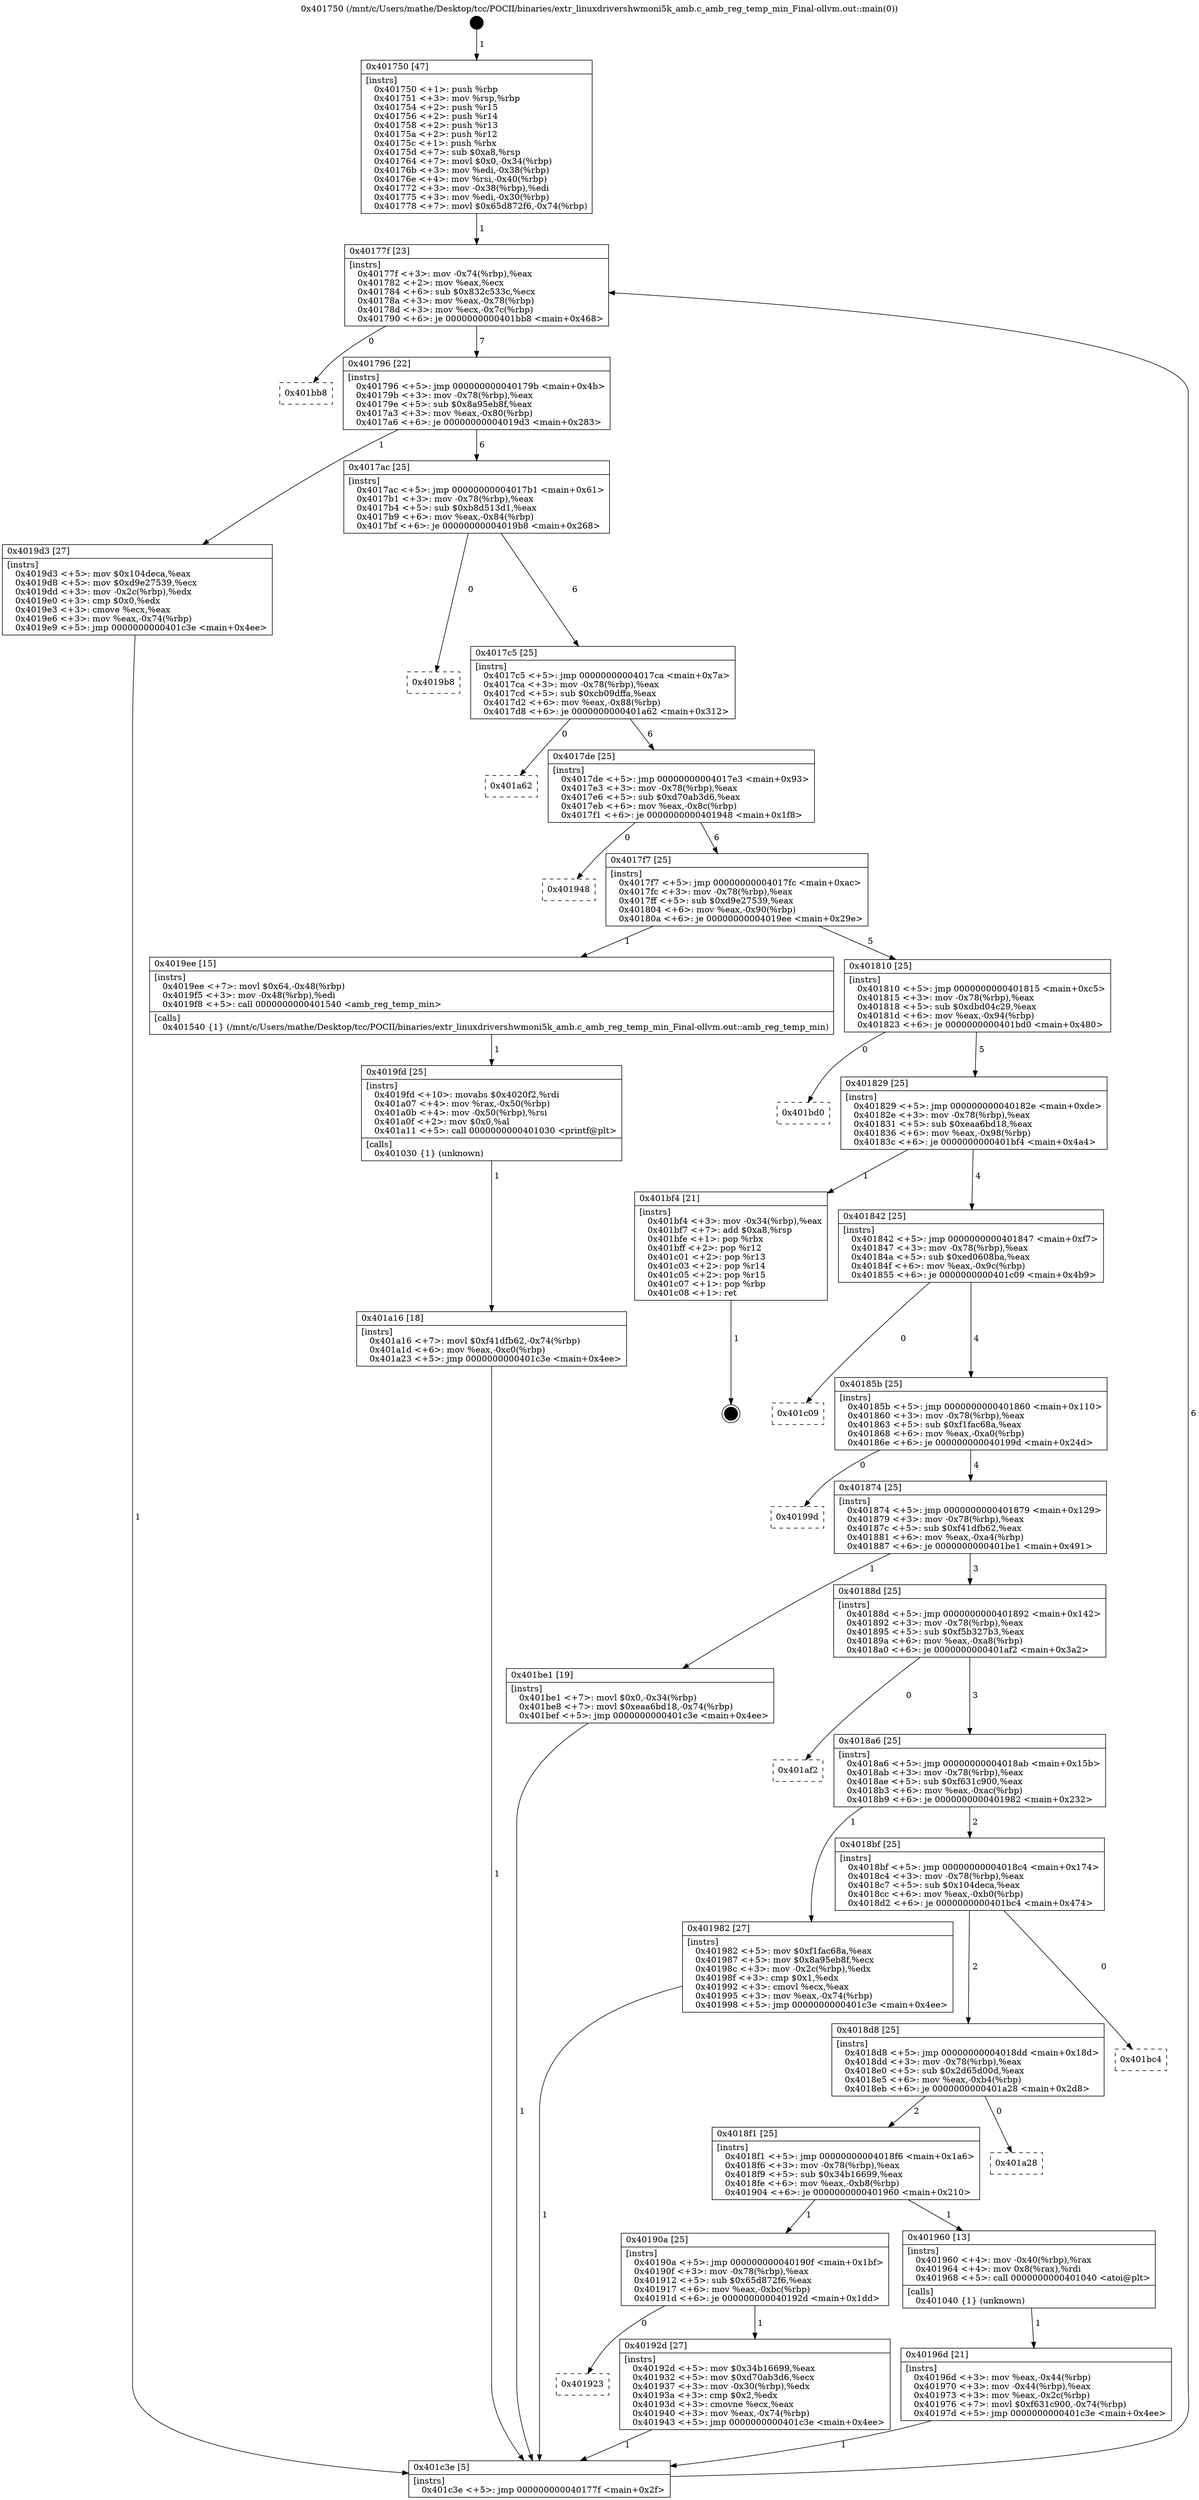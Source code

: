 digraph "0x401750" {
  label = "0x401750 (/mnt/c/Users/mathe/Desktop/tcc/POCII/binaries/extr_linuxdrivershwmoni5k_amb.c_amb_reg_temp_min_Final-ollvm.out::main(0))"
  labelloc = "t"
  node[shape=record]

  Entry [label="",width=0.3,height=0.3,shape=circle,fillcolor=black,style=filled]
  "0x40177f" [label="{
     0x40177f [23]\l
     | [instrs]\l
     &nbsp;&nbsp;0x40177f \<+3\>: mov -0x74(%rbp),%eax\l
     &nbsp;&nbsp;0x401782 \<+2\>: mov %eax,%ecx\l
     &nbsp;&nbsp;0x401784 \<+6\>: sub $0x832c533c,%ecx\l
     &nbsp;&nbsp;0x40178a \<+3\>: mov %eax,-0x78(%rbp)\l
     &nbsp;&nbsp;0x40178d \<+3\>: mov %ecx,-0x7c(%rbp)\l
     &nbsp;&nbsp;0x401790 \<+6\>: je 0000000000401bb8 \<main+0x468\>\l
  }"]
  "0x401bb8" [label="{
     0x401bb8\l
  }", style=dashed]
  "0x401796" [label="{
     0x401796 [22]\l
     | [instrs]\l
     &nbsp;&nbsp;0x401796 \<+5\>: jmp 000000000040179b \<main+0x4b\>\l
     &nbsp;&nbsp;0x40179b \<+3\>: mov -0x78(%rbp),%eax\l
     &nbsp;&nbsp;0x40179e \<+5\>: sub $0x8a95eb8f,%eax\l
     &nbsp;&nbsp;0x4017a3 \<+3\>: mov %eax,-0x80(%rbp)\l
     &nbsp;&nbsp;0x4017a6 \<+6\>: je 00000000004019d3 \<main+0x283\>\l
  }"]
  Exit [label="",width=0.3,height=0.3,shape=circle,fillcolor=black,style=filled,peripheries=2]
  "0x4019d3" [label="{
     0x4019d3 [27]\l
     | [instrs]\l
     &nbsp;&nbsp;0x4019d3 \<+5\>: mov $0x104deca,%eax\l
     &nbsp;&nbsp;0x4019d8 \<+5\>: mov $0xd9e27539,%ecx\l
     &nbsp;&nbsp;0x4019dd \<+3\>: mov -0x2c(%rbp),%edx\l
     &nbsp;&nbsp;0x4019e0 \<+3\>: cmp $0x0,%edx\l
     &nbsp;&nbsp;0x4019e3 \<+3\>: cmove %ecx,%eax\l
     &nbsp;&nbsp;0x4019e6 \<+3\>: mov %eax,-0x74(%rbp)\l
     &nbsp;&nbsp;0x4019e9 \<+5\>: jmp 0000000000401c3e \<main+0x4ee\>\l
  }"]
  "0x4017ac" [label="{
     0x4017ac [25]\l
     | [instrs]\l
     &nbsp;&nbsp;0x4017ac \<+5\>: jmp 00000000004017b1 \<main+0x61\>\l
     &nbsp;&nbsp;0x4017b1 \<+3\>: mov -0x78(%rbp),%eax\l
     &nbsp;&nbsp;0x4017b4 \<+5\>: sub $0xb8d513d1,%eax\l
     &nbsp;&nbsp;0x4017b9 \<+6\>: mov %eax,-0x84(%rbp)\l
     &nbsp;&nbsp;0x4017bf \<+6\>: je 00000000004019b8 \<main+0x268\>\l
  }"]
  "0x401a16" [label="{
     0x401a16 [18]\l
     | [instrs]\l
     &nbsp;&nbsp;0x401a16 \<+7\>: movl $0xf41dfb62,-0x74(%rbp)\l
     &nbsp;&nbsp;0x401a1d \<+6\>: mov %eax,-0xc0(%rbp)\l
     &nbsp;&nbsp;0x401a23 \<+5\>: jmp 0000000000401c3e \<main+0x4ee\>\l
  }"]
  "0x4019b8" [label="{
     0x4019b8\l
  }", style=dashed]
  "0x4017c5" [label="{
     0x4017c5 [25]\l
     | [instrs]\l
     &nbsp;&nbsp;0x4017c5 \<+5\>: jmp 00000000004017ca \<main+0x7a\>\l
     &nbsp;&nbsp;0x4017ca \<+3\>: mov -0x78(%rbp),%eax\l
     &nbsp;&nbsp;0x4017cd \<+5\>: sub $0xcb09dffa,%eax\l
     &nbsp;&nbsp;0x4017d2 \<+6\>: mov %eax,-0x88(%rbp)\l
     &nbsp;&nbsp;0x4017d8 \<+6\>: je 0000000000401a62 \<main+0x312\>\l
  }"]
  "0x4019fd" [label="{
     0x4019fd [25]\l
     | [instrs]\l
     &nbsp;&nbsp;0x4019fd \<+10\>: movabs $0x4020f2,%rdi\l
     &nbsp;&nbsp;0x401a07 \<+4\>: mov %rax,-0x50(%rbp)\l
     &nbsp;&nbsp;0x401a0b \<+4\>: mov -0x50(%rbp),%rsi\l
     &nbsp;&nbsp;0x401a0f \<+2\>: mov $0x0,%al\l
     &nbsp;&nbsp;0x401a11 \<+5\>: call 0000000000401030 \<printf@plt\>\l
     | [calls]\l
     &nbsp;&nbsp;0x401030 \{1\} (unknown)\l
  }"]
  "0x401a62" [label="{
     0x401a62\l
  }", style=dashed]
  "0x4017de" [label="{
     0x4017de [25]\l
     | [instrs]\l
     &nbsp;&nbsp;0x4017de \<+5\>: jmp 00000000004017e3 \<main+0x93\>\l
     &nbsp;&nbsp;0x4017e3 \<+3\>: mov -0x78(%rbp),%eax\l
     &nbsp;&nbsp;0x4017e6 \<+5\>: sub $0xd70ab3d6,%eax\l
     &nbsp;&nbsp;0x4017eb \<+6\>: mov %eax,-0x8c(%rbp)\l
     &nbsp;&nbsp;0x4017f1 \<+6\>: je 0000000000401948 \<main+0x1f8\>\l
  }"]
  "0x40196d" [label="{
     0x40196d [21]\l
     | [instrs]\l
     &nbsp;&nbsp;0x40196d \<+3\>: mov %eax,-0x44(%rbp)\l
     &nbsp;&nbsp;0x401970 \<+3\>: mov -0x44(%rbp),%eax\l
     &nbsp;&nbsp;0x401973 \<+3\>: mov %eax,-0x2c(%rbp)\l
     &nbsp;&nbsp;0x401976 \<+7\>: movl $0xf631c900,-0x74(%rbp)\l
     &nbsp;&nbsp;0x40197d \<+5\>: jmp 0000000000401c3e \<main+0x4ee\>\l
  }"]
  "0x401948" [label="{
     0x401948\l
  }", style=dashed]
  "0x4017f7" [label="{
     0x4017f7 [25]\l
     | [instrs]\l
     &nbsp;&nbsp;0x4017f7 \<+5\>: jmp 00000000004017fc \<main+0xac\>\l
     &nbsp;&nbsp;0x4017fc \<+3\>: mov -0x78(%rbp),%eax\l
     &nbsp;&nbsp;0x4017ff \<+5\>: sub $0xd9e27539,%eax\l
     &nbsp;&nbsp;0x401804 \<+6\>: mov %eax,-0x90(%rbp)\l
     &nbsp;&nbsp;0x40180a \<+6\>: je 00000000004019ee \<main+0x29e\>\l
  }"]
  "0x401750" [label="{
     0x401750 [47]\l
     | [instrs]\l
     &nbsp;&nbsp;0x401750 \<+1\>: push %rbp\l
     &nbsp;&nbsp;0x401751 \<+3\>: mov %rsp,%rbp\l
     &nbsp;&nbsp;0x401754 \<+2\>: push %r15\l
     &nbsp;&nbsp;0x401756 \<+2\>: push %r14\l
     &nbsp;&nbsp;0x401758 \<+2\>: push %r13\l
     &nbsp;&nbsp;0x40175a \<+2\>: push %r12\l
     &nbsp;&nbsp;0x40175c \<+1\>: push %rbx\l
     &nbsp;&nbsp;0x40175d \<+7\>: sub $0xa8,%rsp\l
     &nbsp;&nbsp;0x401764 \<+7\>: movl $0x0,-0x34(%rbp)\l
     &nbsp;&nbsp;0x40176b \<+3\>: mov %edi,-0x38(%rbp)\l
     &nbsp;&nbsp;0x40176e \<+4\>: mov %rsi,-0x40(%rbp)\l
     &nbsp;&nbsp;0x401772 \<+3\>: mov -0x38(%rbp),%edi\l
     &nbsp;&nbsp;0x401775 \<+3\>: mov %edi,-0x30(%rbp)\l
     &nbsp;&nbsp;0x401778 \<+7\>: movl $0x65d872f6,-0x74(%rbp)\l
  }"]
  "0x4019ee" [label="{
     0x4019ee [15]\l
     | [instrs]\l
     &nbsp;&nbsp;0x4019ee \<+7\>: movl $0x64,-0x48(%rbp)\l
     &nbsp;&nbsp;0x4019f5 \<+3\>: mov -0x48(%rbp),%edi\l
     &nbsp;&nbsp;0x4019f8 \<+5\>: call 0000000000401540 \<amb_reg_temp_min\>\l
     | [calls]\l
     &nbsp;&nbsp;0x401540 \{1\} (/mnt/c/Users/mathe/Desktop/tcc/POCII/binaries/extr_linuxdrivershwmoni5k_amb.c_amb_reg_temp_min_Final-ollvm.out::amb_reg_temp_min)\l
  }"]
  "0x401810" [label="{
     0x401810 [25]\l
     | [instrs]\l
     &nbsp;&nbsp;0x401810 \<+5\>: jmp 0000000000401815 \<main+0xc5\>\l
     &nbsp;&nbsp;0x401815 \<+3\>: mov -0x78(%rbp),%eax\l
     &nbsp;&nbsp;0x401818 \<+5\>: sub $0xdbd04c29,%eax\l
     &nbsp;&nbsp;0x40181d \<+6\>: mov %eax,-0x94(%rbp)\l
     &nbsp;&nbsp;0x401823 \<+6\>: je 0000000000401bd0 \<main+0x480\>\l
  }"]
  "0x401c3e" [label="{
     0x401c3e [5]\l
     | [instrs]\l
     &nbsp;&nbsp;0x401c3e \<+5\>: jmp 000000000040177f \<main+0x2f\>\l
  }"]
  "0x401bd0" [label="{
     0x401bd0\l
  }", style=dashed]
  "0x401829" [label="{
     0x401829 [25]\l
     | [instrs]\l
     &nbsp;&nbsp;0x401829 \<+5\>: jmp 000000000040182e \<main+0xde\>\l
     &nbsp;&nbsp;0x40182e \<+3\>: mov -0x78(%rbp),%eax\l
     &nbsp;&nbsp;0x401831 \<+5\>: sub $0xeaa6bd18,%eax\l
     &nbsp;&nbsp;0x401836 \<+6\>: mov %eax,-0x98(%rbp)\l
     &nbsp;&nbsp;0x40183c \<+6\>: je 0000000000401bf4 \<main+0x4a4\>\l
  }"]
  "0x401923" [label="{
     0x401923\l
  }", style=dashed]
  "0x401bf4" [label="{
     0x401bf4 [21]\l
     | [instrs]\l
     &nbsp;&nbsp;0x401bf4 \<+3\>: mov -0x34(%rbp),%eax\l
     &nbsp;&nbsp;0x401bf7 \<+7\>: add $0xa8,%rsp\l
     &nbsp;&nbsp;0x401bfe \<+1\>: pop %rbx\l
     &nbsp;&nbsp;0x401bff \<+2\>: pop %r12\l
     &nbsp;&nbsp;0x401c01 \<+2\>: pop %r13\l
     &nbsp;&nbsp;0x401c03 \<+2\>: pop %r14\l
     &nbsp;&nbsp;0x401c05 \<+2\>: pop %r15\l
     &nbsp;&nbsp;0x401c07 \<+1\>: pop %rbp\l
     &nbsp;&nbsp;0x401c08 \<+1\>: ret\l
  }"]
  "0x401842" [label="{
     0x401842 [25]\l
     | [instrs]\l
     &nbsp;&nbsp;0x401842 \<+5\>: jmp 0000000000401847 \<main+0xf7\>\l
     &nbsp;&nbsp;0x401847 \<+3\>: mov -0x78(%rbp),%eax\l
     &nbsp;&nbsp;0x40184a \<+5\>: sub $0xed0608ba,%eax\l
     &nbsp;&nbsp;0x40184f \<+6\>: mov %eax,-0x9c(%rbp)\l
     &nbsp;&nbsp;0x401855 \<+6\>: je 0000000000401c09 \<main+0x4b9\>\l
  }"]
  "0x40192d" [label="{
     0x40192d [27]\l
     | [instrs]\l
     &nbsp;&nbsp;0x40192d \<+5\>: mov $0x34b16699,%eax\l
     &nbsp;&nbsp;0x401932 \<+5\>: mov $0xd70ab3d6,%ecx\l
     &nbsp;&nbsp;0x401937 \<+3\>: mov -0x30(%rbp),%edx\l
     &nbsp;&nbsp;0x40193a \<+3\>: cmp $0x2,%edx\l
     &nbsp;&nbsp;0x40193d \<+3\>: cmovne %ecx,%eax\l
     &nbsp;&nbsp;0x401940 \<+3\>: mov %eax,-0x74(%rbp)\l
     &nbsp;&nbsp;0x401943 \<+5\>: jmp 0000000000401c3e \<main+0x4ee\>\l
  }"]
  "0x401c09" [label="{
     0x401c09\l
  }", style=dashed]
  "0x40185b" [label="{
     0x40185b [25]\l
     | [instrs]\l
     &nbsp;&nbsp;0x40185b \<+5\>: jmp 0000000000401860 \<main+0x110\>\l
     &nbsp;&nbsp;0x401860 \<+3\>: mov -0x78(%rbp),%eax\l
     &nbsp;&nbsp;0x401863 \<+5\>: sub $0xf1fac68a,%eax\l
     &nbsp;&nbsp;0x401868 \<+6\>: mov %eax,-0xa0(%rbp)\l
     &nbsp;&nbsp;0x40186e \<+6\>: je 000000000040199d \<main+0x24d\>\l
  }"]
  "0x40190a" [label="{
     0x40190a [25]\l
     | [instrs]\l
     &nbsp;&nbsp;0x40190a \<+5\>: jmp 000000000040190f \<main+0x1bf\>\l
     &nbsp;&nbsp;0x40190f \<+3\>: mov -0x78(%rbp),%eax\l
     &nbsp;&nbsp;0x401912 \<+5\>: sub $0x65d872f6,%eax\l
     &nbsp;&nbsp;0x401917 \<+6\>: mov %eax,-0xbc(%rbp)\l
     &nbsp;&nbsp;0x40191d \<+6\>: je 000000000040192d \<main+0x1dd\>\l
  }"]
  "0x40199d" [label="{
     0x40199d\l
  }", style=dashed]
  "0x401874" [label="{
     0x401874 [25]\l
     | [instrs]\l
     &nbsp;&nbsp;0x401874 \<+5\>: jmp 0000000000401879 \<main+0x129\>\l
     &nbsp;&nbsp;0x401879 \<+3\>: mov -0x78(%rbp),%eax\l
     &nbsp;&nbsp;0x40187c \<+5\>: sub $0xf41dfb62,%eax\l
     &nbsp;&nbsp;0x401881 \<+6\>: mov %eax,-0xa4(%rbp)\l
     &nbsp;&nbsp;0x401887 \<+6\>: je 0000000000401be1 \<main+0x491\>\l
  }"]
  "0x401960" [label="{
     0x401960 [13]\l
     | [instrs]\l
     &nbsp;&nbsp;0x401960 \<+4\>: mov -0x40(%rbp),%rax\l
     &nbsp;&nbsp;0x401964 \<+4\>: mov 0x8(%rax),%rdi\l
     &nbsp;&nbsp;0x401968 \<+5\>: call 0000000000401040 \<atoi@plt\>\l
     | [calls]\l
     &nbsp;&nbsp;0x401040 \{1\} (unknown)\l
  }"]
  "0x401be1" [label="{
     0x401be1 [19]\l
     | [instrs]\l
     &nbsp;&nbsp;0x401be1 \<+7\>: movl $0x0,-0x34(%rbp)\l
     &nbsp;&nbsp;0x401be8 \<+7\>: movl $0xeaa6bd18,-0x74(%rbp)\l
     &nbsp;&nbsp;0x401bef \<+5\>: jmp 0000000000401c3e \<main+0x4ee\>\l
  }"]
  "0x40188d" [label="{
     0x40188d [25]\l
     | [instrs]\l
     &nbsp;&nbsp;0x40188d \<+5\>: jmp 0000000000401892 \<main+0x142\>\l
     &nbsp;&nbsp;0x401892 \<+3\>: mov -0x78(%rbp),%eax\l
     &nbsp;&nbsp;0x401895 \<+5\>: sub $0xf5b327b3,%eax\l
     &nbsp;&nbsp;0x40189a \<+6\>: mov %eax,-0xa8(%rbp)\l
     &nbsp;&nbsp;0x4018a0 \<+6\>: je 0000000000401af2 \<main+0x3a2\>\l
  }"]
  "0x4018f1" [label="{
     0x4018f1 [25]\l
     | [instrs]\l
     &nbsp;&nbsp;0x4018f1 \<+5\>: jmp 00000000004018f6 \<main+0x1a6\>\l
     &nbsp;&nbsp;0x4018f6 \<+3\>: mov -0x78(%rbp),%eax\l
     &nbsp;&nbsp;0x4018f9 \<+5\>: sub $0x34b16699,%eax\l
     &nbsp;&nbsp;0x4018fe \<+6\>: mov %eax,-0xb8(%rbp)\l
     &nbsp;&nbsp;0x401904 \<+6\>: je 0000000000401960 \<main+0x210\>\l
  }"]
  "0x401af2" [label="{
     0x401af2\l
  }", style=dashed]
  "0x4018a6" [label="{
     0x4018a6 [25]\l
     | [instrs]\l
     &nbsp;&nbsp;0x4018a6 \<+5\>: jmp 00000000004018ab \<main+0x15b\>\l
     &nbsp;&nbsp;0x4018ab \<+3\>: mov -0x78(%rbp),%eax\l
     &nbsp;&nbsp;0x4018ae \<+5\>: sub $0xf631c900,%eax\l
     &nbsp;&nbsp;0x4018b3 \<+6\>: mov %eax,-0xac(%rbp)\l
     &nbsp;&nbsp;0x4018b9 \<+6\>: je 0000000000401982 \<main+0x232\>\l
  }"]
  "0x401a28" [label="{
     0x401a28\l
  }", style=dashed]
  "0x401982" [label="{
     0x401982 [27]\l
     | [instrs]\l
     &nbsp;&nbsp;0x401982 \<+5\>: mov $0xf1fac68a,%eax\l
     &nbsp;&nbsp;0x401987 \<+5\>: mov $0x8a95eb8f,%ecx\l
     &nbsp;&nbsp;0x40198c \<+3\>: mov -0x2c(%rbp),%edx\l
     &nbsp;&nbsp;0x40198f \<+3\>: cmp $0x1,%edx\l
     &nbsp;&nbsp;0x401992 \<+3\>: cmovl %ecx,%eax\l
     &nbsp;&nbsp;0x401995 \<+3\>: mov %eax,-0x74(%rbp)\l
     &nbsp;&nbsp;0x401998 \<+5\>: jmp 0000000000401c3e \<main+0x4ee\>\l
  }"]
  "0x4018bf" [label="{
     0x4018bf [25]\l
     | [instrs]\l
     &nbsp;&nbsp;0x4018bf \<+5\>: jmp 00000000004018c4 \<main+0x174\>\l
     &nbsp;&nbsp;0x4018c4 \<+3\>: mov -0x78(%rbp),%eax\l
     &nbsp;&nbsp;0x4018c7 \<+5\>: sub $0x104deca,%eax\l
     &nbsp;&nbsp;0x4018cc \<+6\>: mov %eax,-0xb0(%rbp)\l
     &nbsp;&nbsp;0x4018d2 \<+6\>: je 0000000000401bc4 \<main+0x474\>\l
  }"]
  "0x4018d8" [label="{
     0x4018d8 [25]\l
     | [instrs]\l
     &nbsp;&nbsp;0x4018d8 \<+5\>: jmp 00000000004018dd \<main+0x18d\>\l
     &nbsp;&nbsp;0x4018dd \<+3\>: mov -0x78(%rbp),%eax\l
     &nbsp;&nbsp;0x4018e0 \<+5\>: sub $0x2d65d00d,%eax\l
     &nbsp;&nbsp;0x4018e5 \<+6\>: mov %eax,-0xb4(%rbp)\l
     &nbsp;&nbsp;0x4018eb \<+6\>: je 0000000000401a28 \<main+0x2d8\>\l
  }"]
  "0x401bc4" [label="{
     0x401bc4\l
  }", style=dashed]
  Entry -> "0x401750" [label=" 1"]
  "0x40177f" -> "0x401bb8" [label=" 0"]
  "0x40177f" -> "0x401796" [label=" 7"]
  "0x401bf4" -> Exit [label=" 1"]
  "0x401796" -> "0x4019d3" [label=" 1"]
  "0x401796" -> "0x4017ac" [label=" 6"]
  "0x401be1" -> "0x401c3e" [label=" 1"]
  "0x4017ac" -> "0x4019b8" [label=" 0"]
  "0x4017ac" -> "0x4017c5" [label=" 6"]
  "0x401a16" -> "0x401c3e" [label=" 1"]
  "0x4017c5" -> "0x401a62" [label=" 0"]
  "0x4017c5" -> "0x4017de" [label=" 6"]
  "0x4019fd" -> "0x401a16" [label=" 1"]
  "0x4017de" -> "0x401948" [label=" 0"]
  "0x4017de" -> "0x4017f7" [label=" 6"]
  "0x4019ee" -> "0x4019fd" [label=" 1"]
  "0x4017f7" -> "0x4019ee" [label=" 1"]
  "0x4017f7" -> "0x401810" [label=" 5"]
  "0x4019d3" -> "0x401c3e" [label=" 1"]
  "0x401810" -> "0x401bd0" [label=" 0"]
  "0x401810" -> "0x401829" [label=" 5"]
  "0x401982" -> "0x401c3e" [label=" 1"]
  "0x401829" -> "0x401bf4" [label=" 1"]
  "0x401829" -> "0x401842" [label=" 4"]
  "0x40196d" -> "0x401c3e" [label=" 1"]
  "0x401842" -> "0x401c09" [label=" 0"]
  "0x401842" -> "0x40185b" [label=" 4"]
  "0x401960" -> "0x40196d" [label=" 1"]
  "0x40185b" -> "0x40199d" [label=" 0"]
  "0x40185b" -> "0x401874" [label=" 4"]
  "0x401750" -> "0x40177f" [label=" 1"]
  "0x401874" -> "0x401be1" [label=" 1"]
  "0x401874" -> "0x40188d" [label=" 3"]
  "0x40192d" -> "0x401c3e" [label=" 1"]
  "0x40188d" -> "0x401af2" [label=" 0"]
  "0x40188d" -> "0x4018a6" [label=" 3"]
  "0x40190a" -> "0x40192d" [label=" 1"]
  "0x4018a6" -> "0x401982" [label=" 1"]
  "0x4018a6" -> "0x4018bf" [label=" 2"]
  "0x401c3e" -> "0x40177f" [label=" 6"]
  "0x4018bf" -> "0x401bc4" [label=" 0"]
  "0x4018bf" -> "0x4018d8" [label=" 2"]
  "0x4018f1" -> "0x40190a" [label=" 1"]
  "0x4018d8" -> "0x401a28" [label=" 0"]
  "0x4018d8" -> "0x4018f1" [label=" 2"]
  "0x40190a" -> "0x401923" [label=" 0"]
  "0x4018f1" -> "0x401960" [label=" 1"]
}

